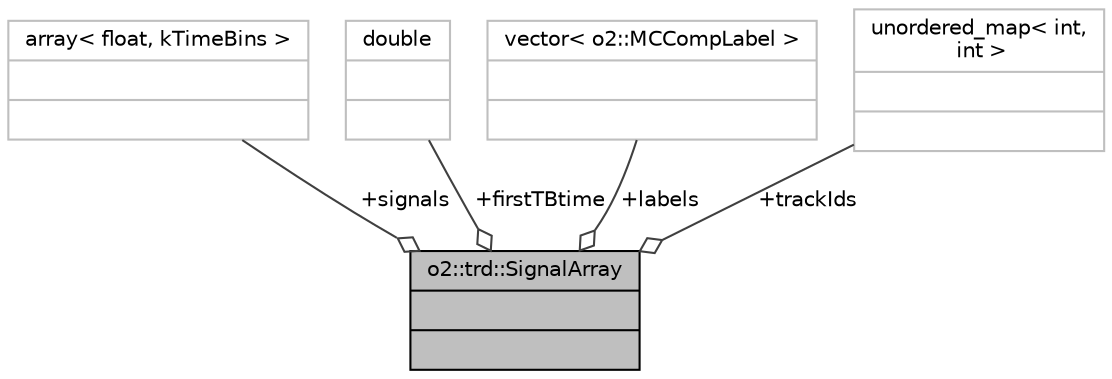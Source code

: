 digraph "o2::trd::SignalArray"
{
 // INTERACTIVE_SVG=YES
  bgcolor="transparent";
  edge [fontname="Helvetica",fontsize="10",labelfontname="Helvetica",labelfontsize="10"];
  node [fontname="Helvetica",fontsize="10",shape=record];
  Node1 [label="{o2::trd::SignalArray\n||}",height=0.2,width=0.4,color="black", fillcolor="grey75", style="filled", fontcolor="black"];
  Node2 -> Node1 [color="grey25",fontsize="10",style="solid",label=" +signals" ,arrowhead="odiamond",fontname="Helvetica"];
  Node2 [label="{array\< float, kTimeBins \>\n||}",height=0.2,width=0.4,color="grey75"];
  Node3 -> Node1 [color="grey25",fontsize="10",style="solid",label=" +firstTBtime" ,arrowhead="odiamond",fontname="Helvetica"];
  Node3 [label="{double\n||}",height=0.2,width=0.4,color="grey75"];
  Node4 -> Node1 [color="grey25",fontsize="10",style="solid",label=" +labels" ,arrowhead="odiamond",fontname="Helvetica"];
  Node4 [label="{vector\< o2::MCCompLabel \>\n||}",height=0.2,width=0.4,color="grey75"];
  Node5 -> Node1 [color="grey25",fontsize="10",style="solid",label=" +trackIds" ,arrowhead="odiamond",fontname="Helvetica"];
  Node5 [label="{unordered_map\< int,\l int \>\n||}",height=0.2,width=0.4,color="grey75"];
}
